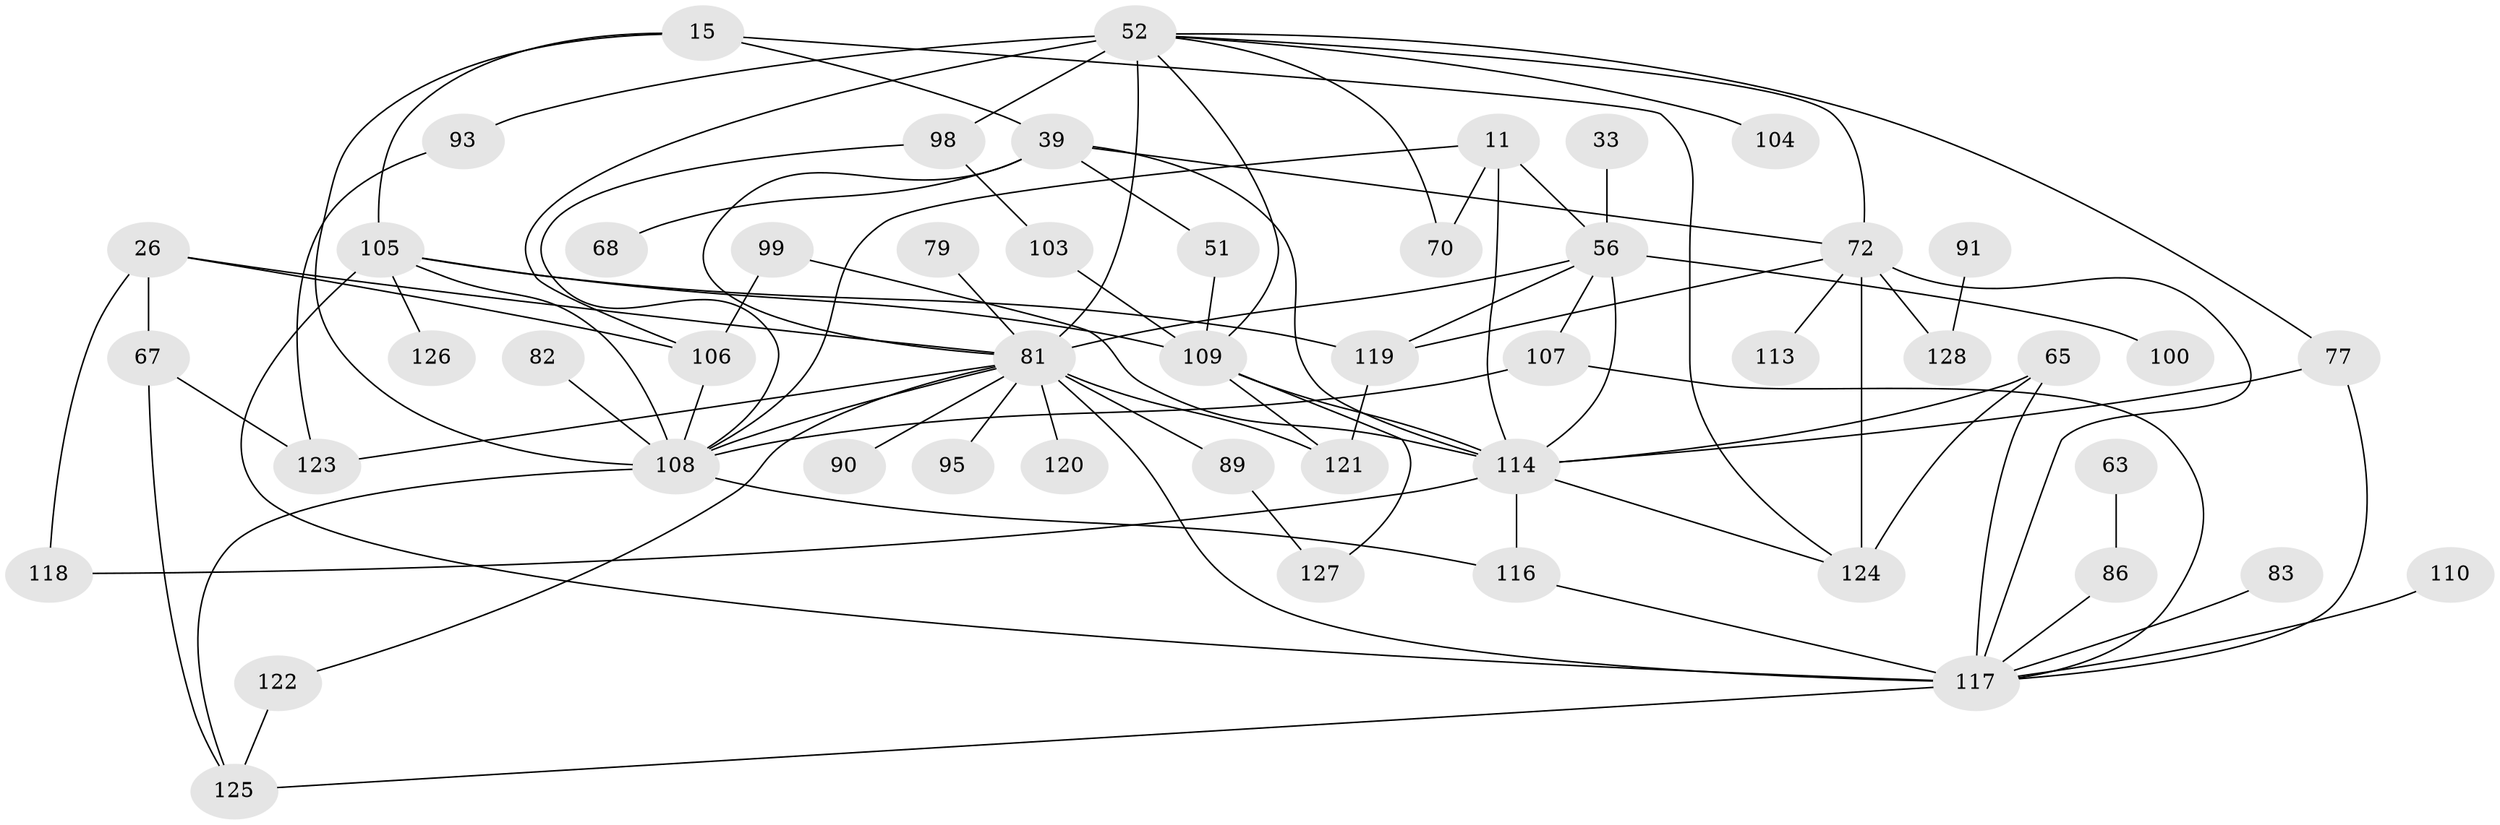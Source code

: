 // original degree distribution, {9: 0.0078125, 5: 0.109375, 4: 0.109375, 2: 0.21875, 7: 0.0078125, 3: 0.3046875, 6: 0.046875, 1: 0.1953125}
// Generated by graph-tools (version 1.1) at 2025/45/03/04/25 21:45:50]
// undirected, 51 vertices, 88 edges
graph export_dot {
graph [start="1"]
  node [color=gray90,style=filled];
  11;
  15 [super="+4"];
  26 [super="+17"];
  33;
  39 [super="+3+34"];
  51;
  52 [super="+10+25"];
  56 [super="+38+29"];
  63;
  65 [super="+48"];
  67 [super="+58"];
  68;
  70 [super="+35"];
  72 [super="+12+14+30"];
  77 [super="+36+75"];
  79;
  81 [super="+7+50+22+64"];
  82;
  83;
  86 [super="+53"];
  89;
  90;
  91;
  93;
  95;
  98 [super="+59"];
  99;
  100;
  103;
  104;
  105 [super="+71+87"];
  106 [super="+69"];
  107 [super="+74"];
  108 [super="+73+60+101"];
  109 [super="+19+18+80"];
  110 [super="+96"];
  113;
  114 [super="+61+40+21+27+57+94+66"];
  116 [super="+112"];
  117 [super="+111+84"];
  118;
  119 [super="+115"];
  120;
  121 [super="+13+24"];
  122;
  123;
  124 [super="+88"];
  125 [super="+102"];
  126;
  127;
  128 [super="+46"];
  11 -- 56;
  11 -- 70;
  11 -- 114;
  11 -- 108 [weight=3];
  15 -- 105 [weight=2];
  15 -- 124;
  15 -- 39 [weight=2];
  15 -- 108;
  26 -- 118;
  26 -- 81;
  26 -- 67 [weight=2];
  26 -- 106;
  33 -- 56;
  39 -- 72;
  39 -- 51;
  39 -- 68;
  39 -- 81;
  39 -- 114;
  51 -- 109;
  52 -- 93;
  52 -- 98 [weight=2];
  52 -- 104;
  52 -- 81 [weight=3];
  52 -- 72;
  52 -- 109 [weight=2];
  52 -- 70;
  52 -- 77;
  52 -- 106;
  56 -- 81 [weight=2];
  56 -- 100;
  56 -- 114;
  56 -- 107;
  56 -- 119;
  63 -- 86;
  65 -- 124;
  65 -- 114 [weight=2];
  65 -- 117 [weight=2];
  67 -- 125;
  67 -- 123;
  72 -- 124 [weight=2];
  72 -- 113;
  72 -- 128;
  72 -- 117;
  72 -- 119;
  77 -- 114;
  77 -- 117;
  79 -- 81;
  81 -- 89;
  81 -- 90;
  81 -- 120;
  81 -- 121 [weight=2];
  81 -- 122;
  81 -- 123;
  81 -- 95;
  81 -- 108 [weight=3];
  81 -- 117 [weight=2];
  82 -- 108;
  83 -- 117;
  86 -- 117;
  89 -- 127;
  91 -- 128;
  93 -- 123;
  98 -- 103;
  98 -- 108;
  99 -- 106;
  99 -- 114;
  103 -- 109;
  105 -- 109 [weight=2];
  105 -- 126;
  105 -- 108;
  105 -- 117 [weight=3];
  105 -- 119;
  106 -- 108;
  107 -- 117;
  107 -- 108 [weight=2];
  108 -- 116;
  108 -- 125;
  109 -- 127;
  109 -- 121;
  109 -- 114 [weight=2];
  110 -- 117 [weight=2];
  114 -- 124;
  114 -- 118;
  114 -- 116;
  116 -- 117;
  117 -- 125;
  119 -- 121;
  122 -- 125;
}
